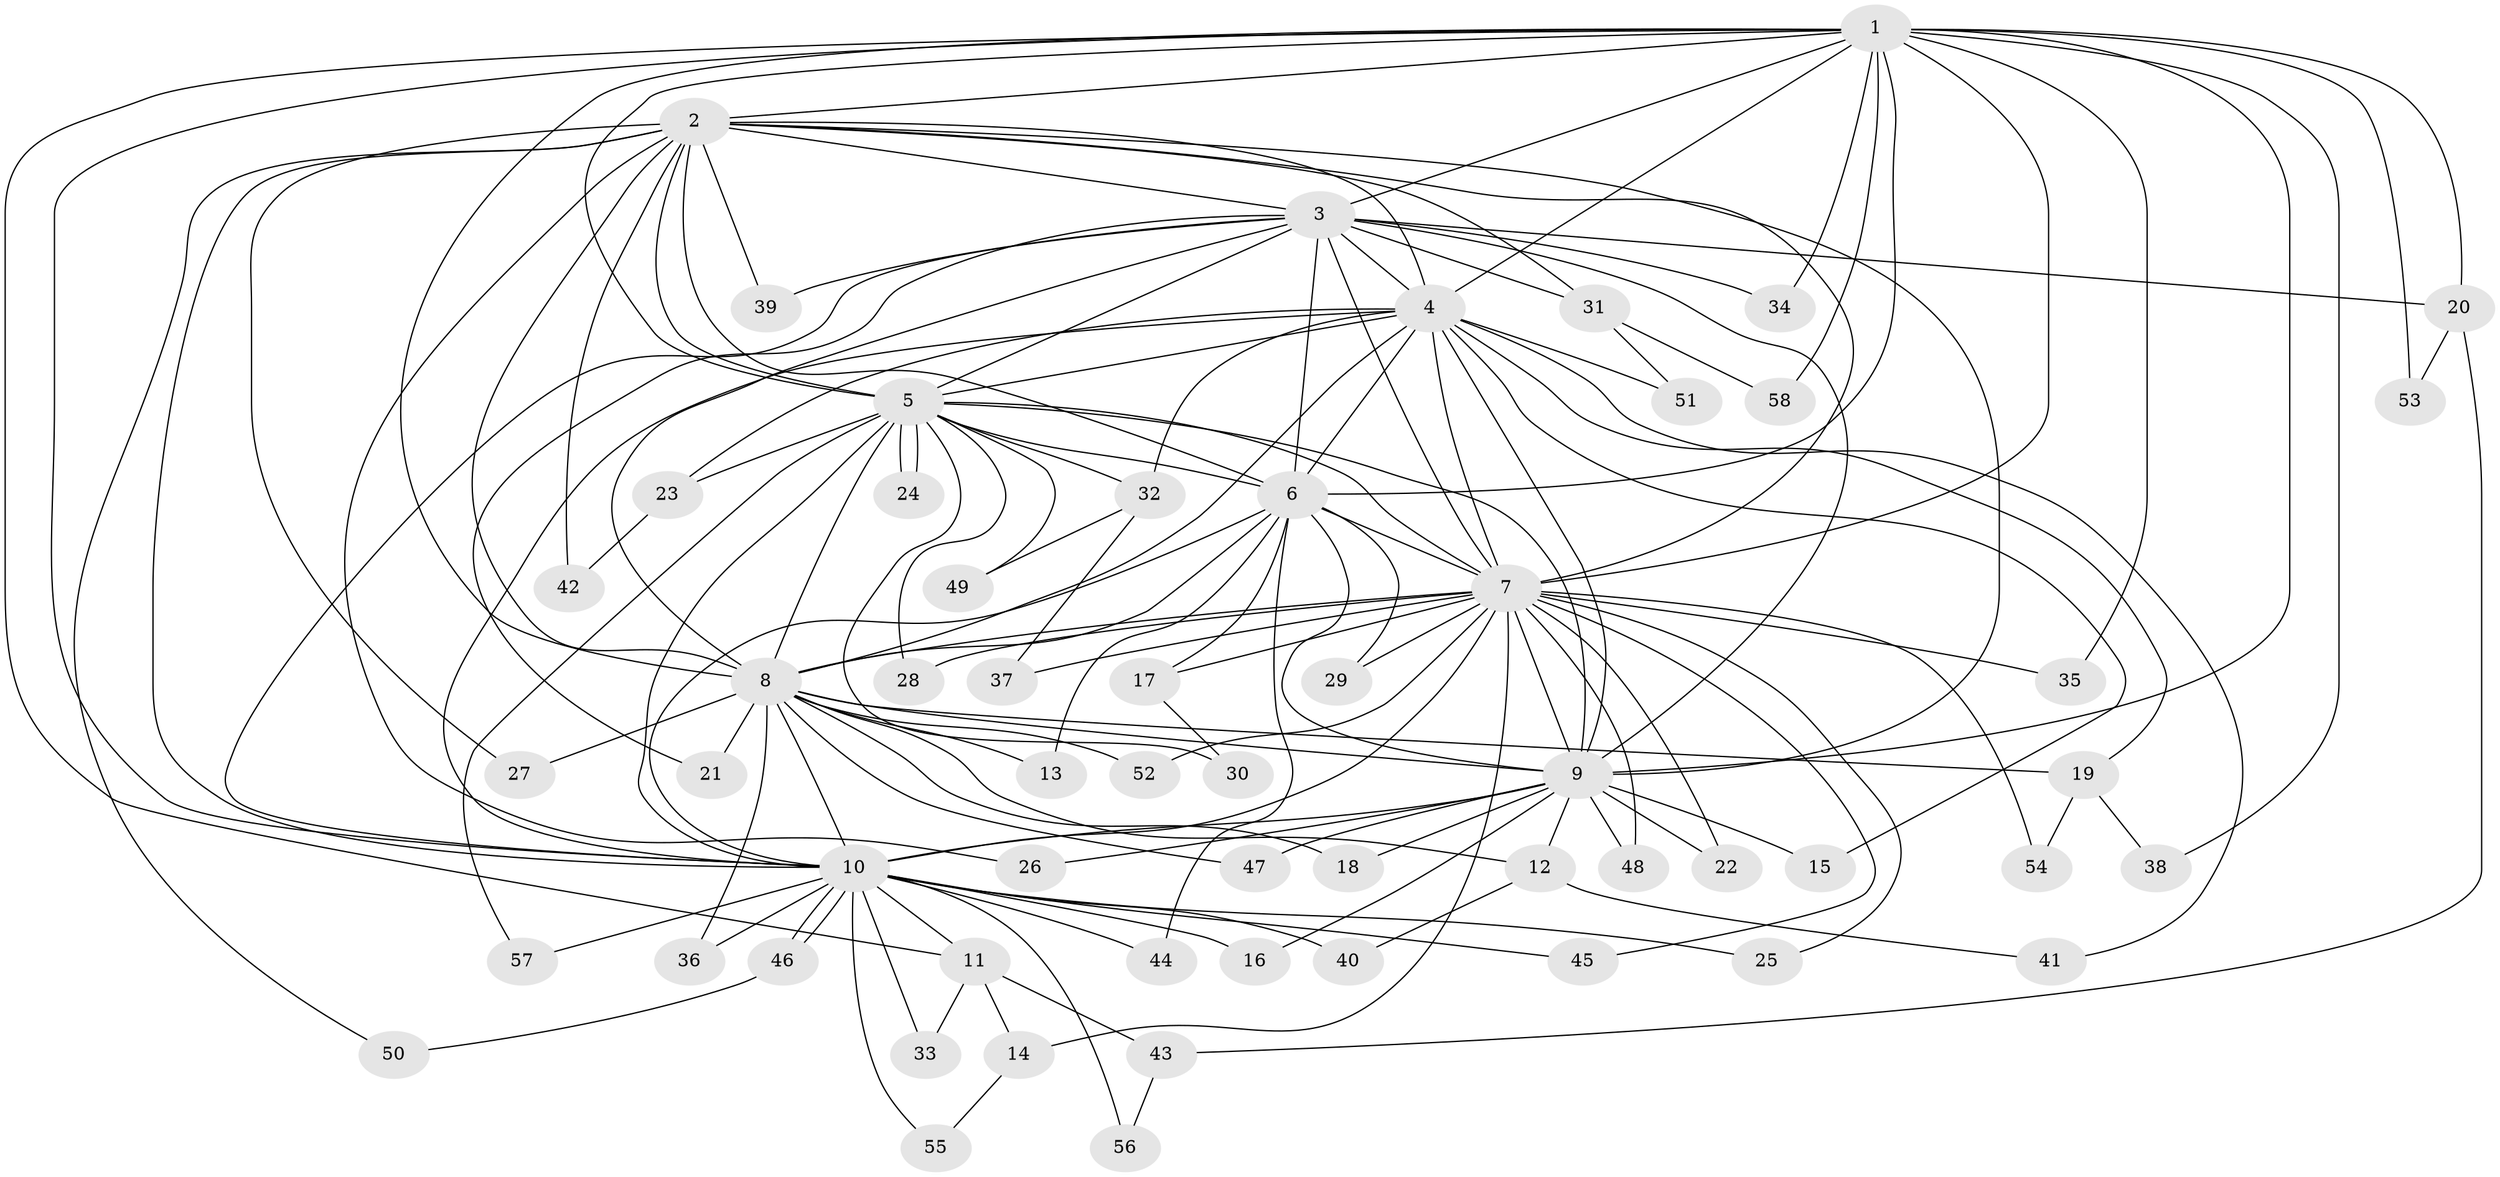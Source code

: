 // coarse degree distribution, {11: 0.025, 16: 0.05, 13: 0.025, 15: 0.05, 12: 0.025, 18: 0.025, 5: 0.025, 4: 0.075, 2: 0.625, 3: 0.075}
// Generated by graph-tools (version 1.1) at 2025/17/03/04/25 18:17:39]
// undirected, 58 vertices, 141 edges
graph export_dot {
graph [start="1"]
  node [color=gray90,style=filled];
  1;
  2;
  3;
  4;
  5;
  6;
  7;
  8;
  9;
  10;
  11;
  12;
  13;
  14;
  15;
  16;
  17;
  18;
  19;
  20;
  21;
  22;
  23;
  24;
  25;
  26;
  27;
  28;
  29;
  30;
  31;
  32;
  33;
  34;
  35;
  36;
  37;
  38;
  39;
  40;
  41;
  42;
  43;
  44;
  45;
  46;
  47;
  48;
  49;
  50;
  51;
  52;
  53;
  54;
  55;
  56;
  57;
  58;
  1 -- 2;
  1 -- 3;
  1 -- 4;
  1 -- 5;
  1 -- 6;
  1 -- 7;
  1 -- 8;
  1 -- 9;
  1 -- 10;
  1 -- 11;
  1 -- 20;
  1 -- 34;
  1 -- 35;
  1 -- 38;
  1 -- 53;
  1 -- 58;
  2 -- 3;
  2 -- 4;
  2 -- 5;
  2 -- 6;
  2 -- 7;
  2 -- 8;
  2 -- 9;
  2 -- 10;
  2 -- 26;
  2 -- 27;
  2 -- 31;
  2 -- 39;
  2 -- 42;
  2 -- 50;
  3 -- 4;
  3 -- 5;
  3 -- 6;
  3 -- 7;
  3 -- 8;
  3 -- 9;
  3 -- 10;
  3 -- 20;
  3 -- 21;
  3 -- 31;
  3 -- 34;
  3 -- 39;
  4 -- 5;
  4 -- 6;
  4 -- 7;
  4 -- 8;
  4 -- 9;
  4 -- 10;
  4 -- 15;
  4 -- 19;
  4 -- 23;
  4 -- 32;
  4 -- 41;
  4 -- 51;
  5 -- 6;
  5 -- 7;
  5 -- 8;
  5 -- 9;
  5 -- 10;
  5 -- 23;
  5 -- 24;
  5 -- 24;
  5 -- 28;
  5 -- 30;
  5 -- 32;
  5 -- 49;
  5 -- 57;
  6 -- 7;
  6 -- 8;
  6 -- 9;
  6 -- 10;
  6 -- 13;
  6 -- 17;
  6 -- 29;
  6 -- 44;
  7 -- 8;
  7 -- 9;
  7 -- 10;
  7 -- 14;
  7 -- 17;
  7 -- 22;
  7 -- 25;
  7 -- 28;
  7 -- 29;
  7 -- 35;
  7 -- 37;
  7 -- 45;
  7 -- 48;
  7 -- 52;
  7 -- 54;
  8 -- 9;
  8 -- 10;
  8 -- 12;
  8 -- 13;
  8 -- 18;
  8 -- 19;
  8 -- 21;
  8 -- 27;
  8 -- 36;
  8 -- 47;
  8 -- 52;
  9 -- 10;
  9 -- 12;
  9 -- 15;
  9 -- 16;
  9 -- 18;
  9 -- 22;
  9 -- 26;
  9 -- 47;
  9 -- 48;
  10 -- 11;
  10 -- 16;
  10 -- 25;
  10 -- 33;
  10 -- 36;
  10 -- 40;
  10 -- 44;
  10 -- 45;
  10 -- 46;
  10 -- 46;
  10 -- 55;
  10 -- 56;
  10 -- 57;
  11 -- 14;
  11 -- 33;
  11 -- 43;
  12 -- 40;
  12 -- 41;
  14 -- 55;
  17 -- 30;
  19 -- 38;
  19 -- 54;
  20 -- 43;
  20 -- 53;
  23 -- 42;
  31 -- 51;
  31 -- 58;
  32 -- 37;
  32 -- 49;
  43 -- 56;
  46 -- 50;
}
